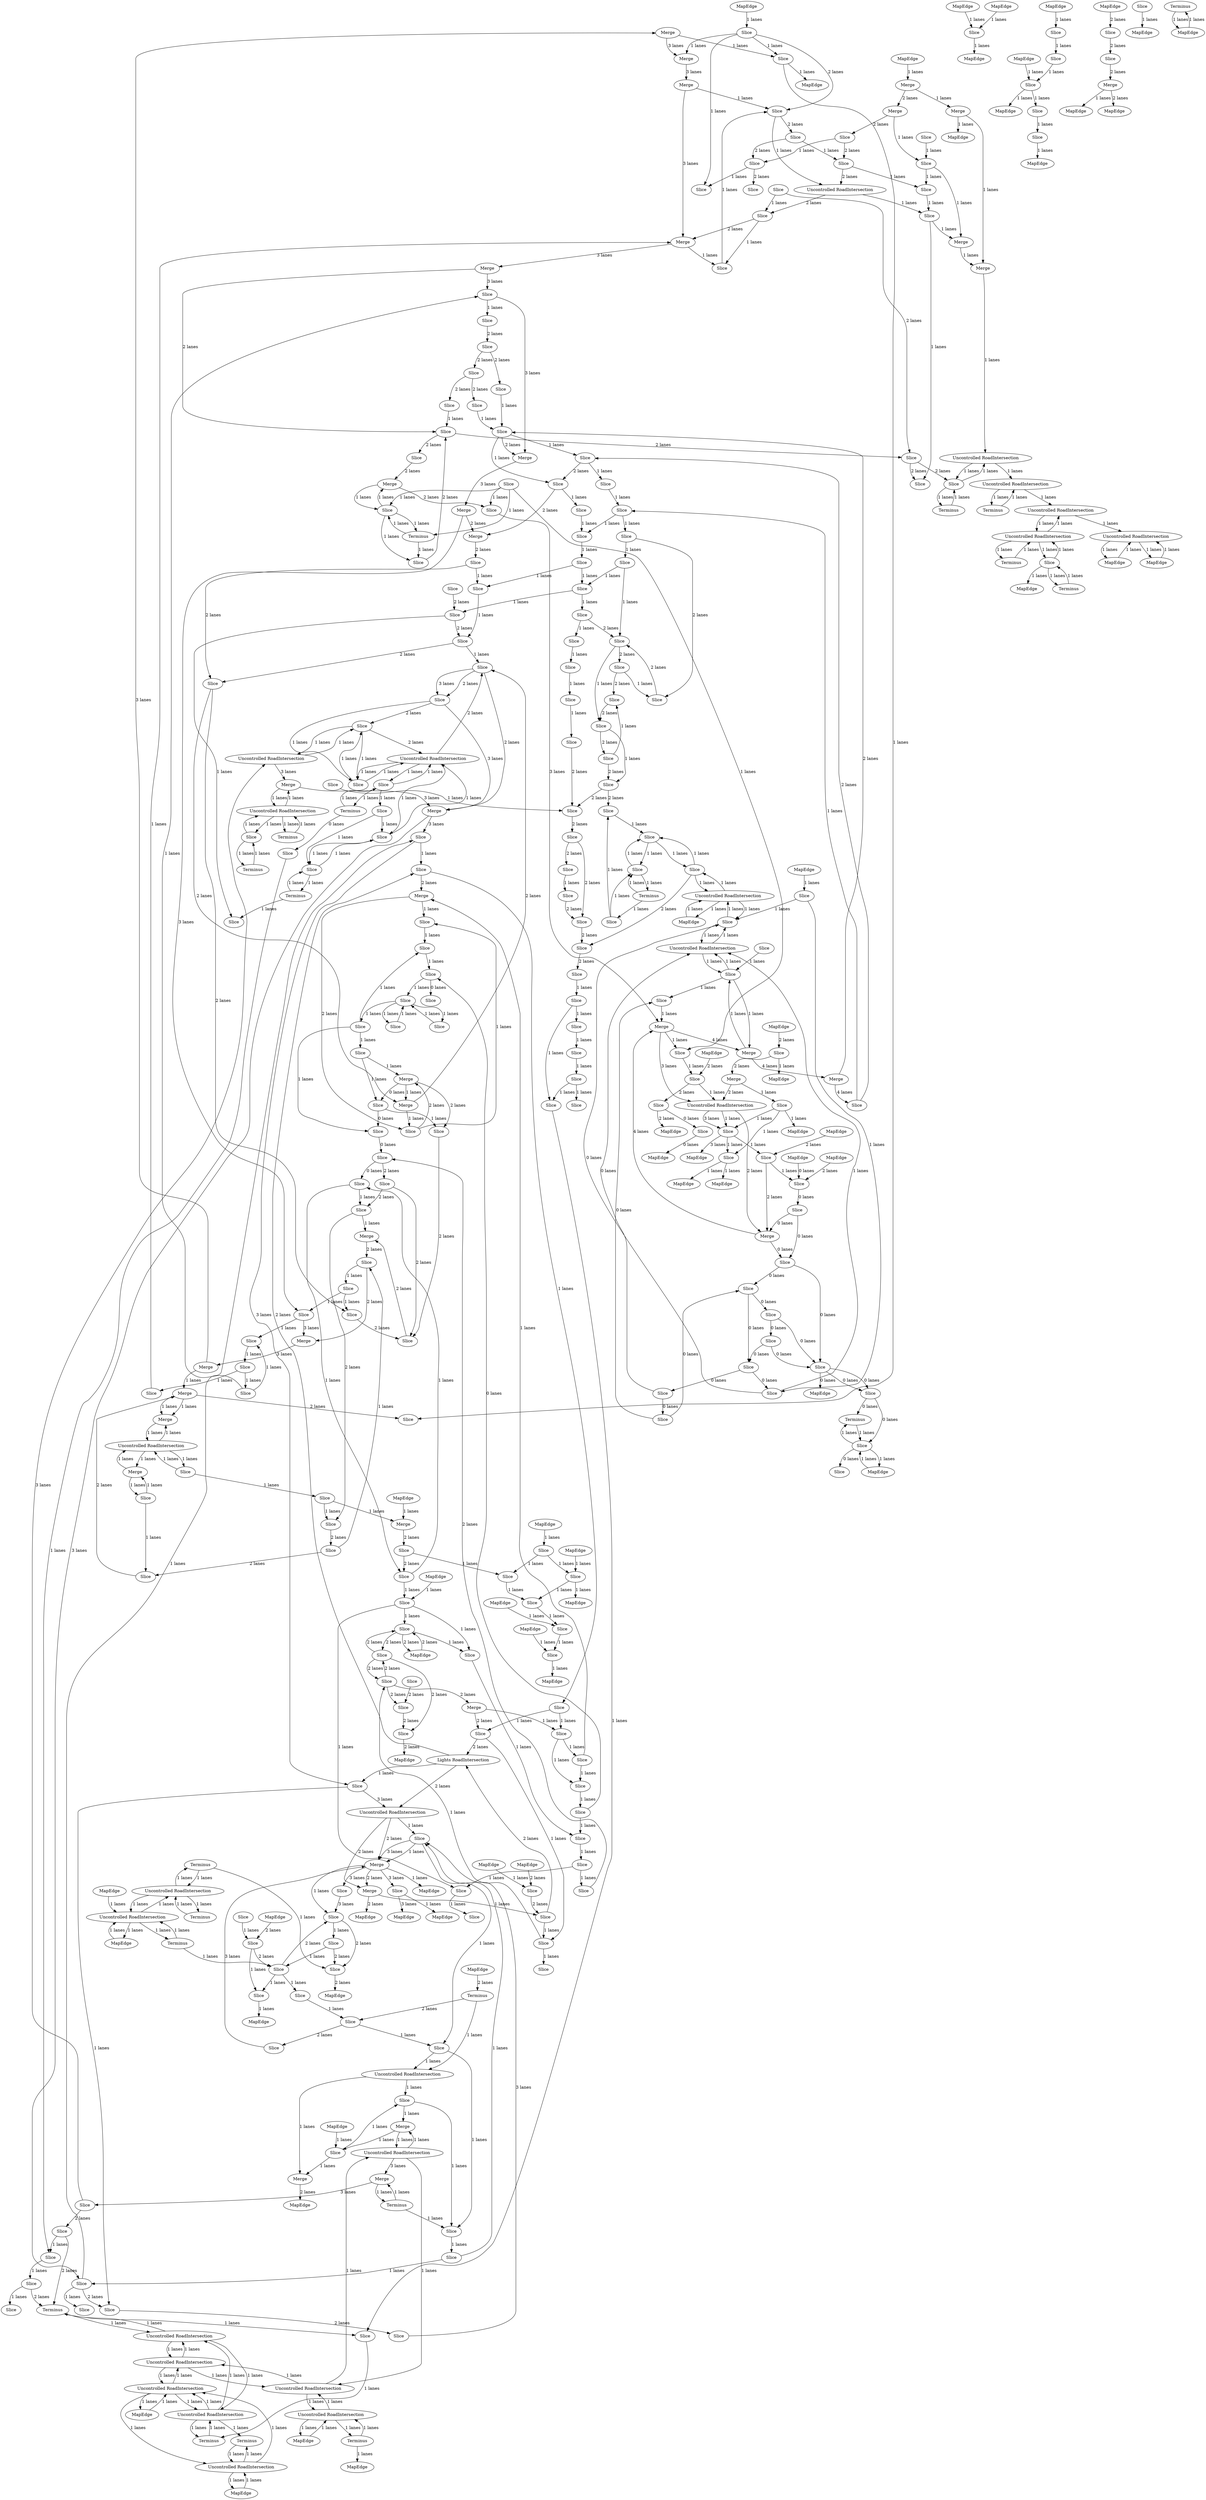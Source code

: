 digraph {
    0 [ label = "Merge" ]
    1 [ label = "MapEdge" ]
    2 [ label = "Merge" ]
    3 [ label = "Slice" ]
    4 [ label = "Lights RoadIntersection" ]
    5 [ label = "Merge" ]
    6 [ label = "Merge" ]
    7 [ label = "Merge" ]
    8 [ label = "Slice" ]
    9 [ label = "MapEdge" ]
    10 [ label = "Uncontrolled RoadIntersection" ]
    11 [ label = "Slice" ]
    12 [ label = "Terminus" ]
    13 [ label = "Uncontrolled RoadIntersection" ]
    14 [ label = "Merge" ]
    15 [ label = "MapEdge" ]
    16 [ label = "MapEdge" ]
    17 [ label = "MapEdge" ]
    18 [ label = "Terminus" ]
    19 [ label = "MapEdge" ]
    20 [ label = "Slice" ]
    21 [ label = "Slice" ]
    22 [ label = "MapEdge" ]
    23 [ label = "Merge" ]
    24 [ label = "Uncontrolled RoadIntersection" ]
    25 [ label = "MapEdge" ]
    26 [ label = "Merge" ]
    27 [ label = "Slice" ]
    28 [ label = "MapEdge" ]
    29 [ label = "Slice" ]
    30 [ label = "Merge" ]
    31 [ label = "Terminus" ]
    32 [ label = "Merge" ]
    33 [ label = "Slice" ]
    34 [ label = "Uncontrolled RoadIntersection" ]
    35 [ label = "Terminus" ]
    36 [ label = "Merge" ]
    37 [ label = "Merge" ]
    38 [ label = "Uncontrolled RoadIntersection" ]
    39 [ label = "Terminus" ]
    40 [ label = "Uncontrolled RoadIntersection" ]
    41 [ label = "Terminus" ]
    42 [ label = "Merge" ]
    43 [ label = "Slice" ]
    44 [ label = "Slice" ]
    45 [ label = "Merge" ]
    46 [ label = "Terminus" ]
    47 [ label = "MapEdge" ]
    48 [ label = "Uncontrolled RoadIntersection" ]
    49 [ label = "Merge" ]
    50 [ label = "Slice" ]
    51 [ label = "Slice" ]
    52 [ label = "Merge" ]
    53 [ label = "Slice" ]
    54 [ label = "Slice" ]
    55 [ label = "Merge" ]
    56 [ label = "Slice" ]
    57 [ label = "Merge" ]
    58 [ label = "Merge" ]
    59 [ label = "Slice" ]
    60 [ label = "Slice" ]
    61 [ label = "MapEdge" ]
    62 [ label = "MapEdge" ]
    63 [ label = "MapEdge" ]
    64 [ label = "Slice" ]
    65 [ label = "Slice" ]
    66 [ label = "Slice" ]
    67 [ label = "Slice" ]
    68 [ label = "Merge" ]
    69 [ label = "Merge" ]
    70 [ label = "MapEdge" ]
    71 [ label = "Slice" ]
    72 [ label = "Slice" ]
    73 [ label = "Slice" ]
    74 [ label = "Slice" ]
    75 [ label = "Slice" ]
    76 [ label = "Uncontrolled RoadIntersection" ]
    77 [ label = "Uncontrolled RoadIntersection" ]
    78 [ label = "Uncontrolled RoadIntersection" ]
    79 [ label = "Slice" ]
    80 [ label = "MapEdge" ]
    81 [ label = "Slice" ]
    82 [ label = "Slice" ]
    83 [ label = "MapEdge" ]
    84 [ label = "Terminus" ]
    85 [ label = "MapEdge" ]
    86 [ label = "Uncontrolled RoadIntersection" ]
    87 [ label = "Terminus" ]
    88 [ label = "Uncontrolled RoadIntersection" ]
    89 [ label = "MapEdge" ]
    90 [ label = "Merge" ]
    91 [ label = "MapEdge" ]
    92 [ label = "MapEdge" ]
    93 [ label = "Slice" ]
    94 [ label = "Slice" ]
    95 [ label = "Slice" ]
    96 [ label = "Slice" ]
    97 [ label = "Uncontrolled RoadIntersection" ]
    98 [ label = "Slice" ]
    99 [ label = "MapEdge" ]
    100 [ label = "Slice" ]
    101 [ label = "Slice" ]
    102 [ label = "MapEdge" ]
    103 [ label = "Slice" ]
    104 [ label = "Slice" ]
    105 [ label = "Slice" ]
    106 [ label = "Slice" ]
    107 [ label = "Slice" ]
    108 [ label = "Slice" ]
    109 [ label = "Merge" ]
    110 [ label = "Merge" ]
    111 [ label = "Slice" ]
    112 [ label = "Slice" ]
    113 [ label = "Slice" ]
    114 [ label = "Slice" ]
    115 [ label = "Slice" ]
    116 [ label = "Slice" ]
    117 [ label = "Slice" ]
    118 [ label = "Slice" ]
    119 [ label = "Slice" ]
    120 [ label = "Slice" ]
    121 [ label = "Slice" ]
    122 [ label = "Slice" ]
    123 [ label = "Slice" ]
    124 [ label = "MapEdge" ]
    125 [ label = "MapEdge" ]
    126 [ label = "Slice" ]
    127 [ label = "MapEdge" ]
    128 [ label = "Slice" ]
    129 [ label = "Slice" ]
    130 [ label = "Merge" ]
    131 [ label = "Merge" ]
    132 [ label = "Terminus" ]
    133 [ label = "Slice" ]
    134 [ label = "Slice" ]
    135 [ label = "MapEdge" ]
    136 [ label = "MapEdge" ]
    137 [ label = "Slice" ]
    138 [ label = "Slice" ]
    139 [ label = "Slice" ]
    140 [ label = "MapEdge" ]
    141 [ label = "MapEdge" ]
    142 [ label = "Slice" ]
    143 [ label = "Slice" ]
    144 [ label = "Slice" ]
    145 [ label = "Uncontrolled RoadIntersection" ]
    146 [ label = "MapEdge" ]
    147 [ label = "Terminus" ]
    148 [ label = "MapEdge" ]
    149 [ label = "Slice" ]
    150 [ label = "Slice" ]
    151 [ label = "Slice" ]
    152 [ label = "MapEdge" ]
    153 [ label = "MapEdge" ]
    154 [ label = "Slice" ]
    155 [ label = "Slice" ]
    156 [ label = "Slice" ]
    157 [ label = "Slice" ]
    158 [ label = "MapEdge" ]
    159 [ label = "Slice" ]
    160 [ label = "Slice" ]
    161 [ label = "Terminus" ]
    162 [ label = "MapEdge" ]
    163 [ label = "Uncontrolled RoadIntersection" ]
    164 [ label = "Uncontrolled RoadIntersection" ]
    165 [ label = "Slice" ]
    166 [ label = "Slice" ]
    167 [ label = "Slice" ]
    168 [ label = "Slice" ]
    169 [ label = "Slice" ]
    170 [ label = "Slice" ]
    171 [ label = "Slice" ]
    172 [ label = "Slice" ]
    173 [ label = "Slice" ]
    174 [ label = "Slice" ]
    175 [ label = "Slice" ]
    176 [ label = "Slice" ]
    177 [ label = "Slice" ]
    178 [ label = "MapEdge" ]
    179 [ label = "Slice" ]
    180 [ label = "Slice" ]
    181 [ label = "Slice" ]
    182 [ label = "Uncontrolled RoadIntersection" ]
    183 [ label = "Slice" ]
    184 [ label = "MapEdge" ]
    185 [ label = "MapEdge" ]
    186 [ label = "Slice" ]
    187 [ label = "Merge" ]
    188 [ label = "Merge" ]
    189 [ label = "Slice" ]
    190 [ label = "Slice" ]
    191 [ label = "Slice" ]
    192 [ label = "Slice" ]
    193 [ label = "Slice" ]
    194 [ label = "Slice" ]
    195 [ label = "Slice" ]
    196 [ label = "Slice" ]
    197 [ label = "Slice" ]
    198 [ label = "Merge" ]
    199 [ label = "Slice" ]
    200 [ label = "Slice" ]
    201 [ label = "Slice" ]
    202 [ label = "Merge" ]
    203 [ label = "Slice" ]
    204 [ label = "Uncontrolled RoadIntersection" ]
    205 [ label = "Slice" ]
    206 [ label = "Slice" ]
    207 [ label = "Slice" ]
    208 [ label = "Slice" ]
    209 [ label = "Slice" ]
    210 [ label = "Merge" ]
    211 [ label = "Slice" ]
    212 [ label = "Slice" ]
    213 [ label = "Slice" ]
    214 [ label = "Slice" ]
    215 [ label = "MapEdge" ]
    216 [ label = "Slice" ]
    217 [ label = "MapEdge" ]
    218 [ label = "MapEdge" ]
    219 [ label = "Slice" ]
    220 [ label = "Slice" ]
    221 [ label = "Slice" ]
    222 [ label = "Slice" ]
    223 [ label = "Slice" ]
    224 [ label = "Slice" ]
    225 [ label = "Slice" ]
    226 [ label = "Slice" ]
    227 [ label = "Slice" ]
    228 [ label = "Slice" ]
    229 [ label = "Slice" ]
    230 [ label = "Slice" ]
    231 [ label = "Slice" ]
    232 [ label = "Terminus" ]
    233 [ label = "Slice" ]
    234 [ label = "Slice" ]
    235 [ label = "Slice" ]
    236 [ label = "Slice" ]
    237 [ label = "Merge" ]
    238 [ label = "Merge" ]
    239 [ label = "Slice" ]
    240 [ label = "Slice" ]
    241 [ label = "Terminus" ]
    242 [ label = "MapEdge" ]
    243 [ label = "Uncontrolled RoadIntersection" ]
    244 [ label = "Uncontrolled RoadIntersection" ]
    245 [ label = "MapEdge" ]
    246 [ label = "Slice" ]
    247 [ label = "Slice" ]
    248 [ label = "Slice" ]
    249 [ label = "Slice" ]
    250 [ label = "Slice" ]
    251 [ label = "Slice" ]
    252 [ label = "Slice" ]
    253 [ label = "Terminus" ]
    254 [ label = "Slice" ]
    255 [ label = "Slice" ]
    256 [ label = "Uncontrolled RoadIntersection" ]
    257 [ label = "Slice" ]
    258 [ label = "Slice" ]
    259 [ label = "MapEdge" ]
    260 [ label = "MapEdge" ]
    261 [ label = "Merge" ]
    262 [ label = "Slice" ]
    263 [ label = "Slice" ]
    264 [ label = "Slice" ]
    265 [ label = "MapEdge" ]
    266 [ label = "Slice" ]
    267 [ label = "MapEdge" ]
    268 [ label = "Slice" ]
    269 [ label = "Slice" ]
    270 [ label = "Slice" ]
    271 [ label = "Slice" ]
    272 [ label = "Slice" ]
    273 [ label = "Slice" ]
    274 [ label = "Slice" ]
    275 [ label = "Slice" ]
    276 [ label = "Slice" ]
    277 [ label = "Slice" ]
    278 [ label = "Slice" ]
    279 [ label = "Slice" ]
    280 [ label = "Slice" ]
    281 [ label = "Slice" ]
    282 [ label = "Slice" ]
    283 [ label = "Slice" ]
    284 [ label = "Slice" ]
    285 [ label = "Slice" ]
    286 [ label = "Slice" ]
    287 [ label = "Slice" ]
    288 [ label = "Slice" ]
    289 [ label = "Slice" ]
    290 [ label = "Slice" ]
    291 [ label = "Slice" ]
    292 [ label = "Slice" ]
    293 [ label = "Slice" ]
    294 [ label = "Slice" ]
    295 [ label = "Terminus" ]
    296 [ label = "Slice" ]
    297 [ label = "Slice" ]
    298 [ label = "Slice" ]
    299 [ label = "Slice" ]
    300 [ label = "MapEdge" ]
    301 [ label = "MapEdge" ]
    302 [ label = "Slice" ]
    303 [ label = "Slice" ]
    304 [ label = "Slice" ]
    305 [ label = "Slice" ]
    306 [ label = "Slice" ]
    307 [ label = "Slice" ]
    308 [ label = "Uncontrolled RoadIntersection" ]
    309 [ label = "Terminus" ]
    310 [ label = "Slice" ]
    311 [ label = "MapEdge" ]
    312 [ label = "Slice" ]
    313 [ label = "Slice" ]
    314 [ label = "Merge" ]
    315 [ label = "Slice" ]
    316 [ label = "Merge" ]
    317 [ label = "Slice" ]
    318 [ label = "MapEdge" ]
    319 [ label = "Slice" ]
    320 [ label = "MapEdge" ]
    321 [ label = "MapEdge" ]
    322 [ label = "MapEdge" ]
    323 [ label = "Slice" ]
    324 [ label = "MapEdge" ]
    325 [ label = "Slice" ]
    326 [ label = "MapEdge" ]
    327 [ label = "Slice" ]
    328 [ label = "Slice" ]
    329 [ label = "Slice" ]
    330 [ label = "MapEdge" ]
    331 [ label = "MapEdge" ]
    332 [ label = "Slice" ]
    333 [ label = "Slice" ]
    334 [ label = "Slice" ]
    335 [ label = "Slice" ]
    336 [ label = "Slice" ]
    337 [ label = "Slice" ]
    338 [ label = "Slice" ]
    339 [ label = "Slice" ]
    340 [ label = "Slice" ]
    341 [ label = "Slice" ]
    342 [ label = "Slice" ]
    343 [ label = "Slice" ]
    344 [ label = "Slice" ]
    345 [ label = "MapEdge" ]
    346 [ label = "Slice" ]
    347 [ label = "Slice" ]
    348 [ label = "Slice" ]
    349 [ label = "Uncontrolled RoadIntersection" ]
    350 [ label = "Slice" ]
    351 [ label = "Slice" ]
    352 [ label = "Slice" ]
    353 [ label = "Slice" ]
    354 [ label = "Slice" ]
    355 [ label = "MapEdge" ]
    356 [ label = "Uncontrolled RoadIntersection" ]
    357 [ label = "Terminus" ]
    358 [ label = "Merge" ]
    359 [ label = "Slice" ]
    360 [ label = "Terminus" ]
    361 [ label = "Slice" ]
    362 [ label = "Merge" ]
    363 [ label = "Terminus" ]
    364 [ label = "Uncontrolled RoadIntersection" ]
    365 [ label = "Slice" ]
    366 [ label = "Terminus" ]
    367 [ label = "MapEdge" ]
    368 [ label = "Slice" ]
    369 [ label = "MapEdge" ]
    370 [ label = "MapEdge" ]
    371 [ label = "Slice" ]
    372 [ label = "Slice" ]
    0 -> 66 [ label = "1 lanes" ]
    66 -> 1 [ label = "1 lanes" ]
    2 -> 283 [ label = "2 lanes" ]
    283 -> 3 [ label = "2 lanes" ]
    4 -> 247 [ label = "2 lanes" ]
    247 -> 5 [ label = "2 lanes" ]
    6 -> 7 [ label = "2 lanes" ]
    8 -> 338 [ label = "2 lanes" ]
    338 -> 9 [ label = "2 lanes" ]
    10 -> 30 [ label = "3 lanes" ]
    30 -> 11 [ label = "3 lanes" ]
    12 -> 13 [ label = "1 lanes" ]
    14 -> 36 [ label = "1 lanes" ]
    36 -> 15 [ label = "1 lanes" ]
    16 -> 346 [ label = "1 lanes" ]
    346 -> 17 [ label = "1 lanes" ]
    18 -> 138 [ label = "1 lanes" ]
    138 -> 18 [ label = "1 lanes" ]
    138 -> 19 [ label = "1 lanes" ]
    19 -> 138 [ label = "1 lanes" ]
    20 -> 21 [ label = "1 lanes" ]
    21 -> 137 [ label = "1 lanes" ]
    137 -> 22 [ label = "1 lanes" ]
    23 -> 106 [ label = "1 lanes" ]
    106 -> 219 [ label = "1 lanes" ]
    219 -> 5 [ label = "1 lanes" ]
    24 -> 25 [ label = "1 lanes" ]
    25 -> 24 [ label = "1 lanes" ]
    26 -> 60 [ label = "1 lanes" ]
    60 -> 27 [ label = "1 lanes" ]
    26 -> 208 [ label = "2 lanes" ]
    208 -> 210 [ label = "2 lanes" ]
    28 -> 29 [ label = "1 lanes" ]
    30 -> 31 [ label = "1 lanes" ]
    31 -> 30 [ label = "1 lanes" ]
    5 -> 27 [ label = "1 lanes" ]
    32 -> 235 [ label = "0 lanes" ]
    235 -> 299 [ label = "0 lanes" ]
    299 -> 107 [ label = "0 lanes" ]
    107 -> 33 [ label = "0 lanes" ]
    34 -> 35 [ label = "1 lanes" ]
    35 -> 34 [ label = "1 lanes" ]
    36 -> 37 [ label = "1 lanes" ]
    38 -> 40 [ label = "1 lanes" ]
    40 -> 38 [ label = "1 lanes" ]
    40 -> 39 [ label = "1 lanes" ]
    39 -> 40 [ label = "1 lanes" ]
    40 -> 354 [ label = "1 lanes" ]
    354 -> 40 [ label = "1 lanes" ]
    354 -> 41 [ label = "1 lanes" ]
    41 -> 354 [ label = "1 lanes" ]
    42 -> 368 [ label = "2 lanes" ]
    368 -> 43 [ label = "2 lanes" ]
    44 -> 372 [ label = "1 lanes" ]
    372 -> 220 [ label = "1 lanes" ]
    45 -> 304 [ label = "1 lanes" ]
    304 -> 182 [ label = "1 lanes" ]
    182 -> 120 [ label = "1 lanes" ]
    120 -> 110 [ label = "1 lanes" ]
    110 -> 37 [ label = "1 lanes" ]
    37 -> 308 [ label = "1 lanes" ]
    308 -> 356 [ label = "1 lanes" ]
    356 -> 38 [ label = "1 lanes" ]
    38 -> 24 [ label = "1 lanes" ]
    46 -> 86 [ label = "1 lanes" ]
    86 -> 46 [ label = "1 lanes" ]
    86 -> 34 [ label = "1 lanes" ]
    34 -> 86 [ label = "1 lanes" ]
    34 -> 47 [ label = "1 lanes" ]
    47 -> 34 [ label = "1 lanes" ]
    48 -> 49 [ label = "2 lanes" ]
    50 -> 51 [ label = "0 lanes" ]
    52 -> 53 [ label = "0 lanes" ]
    54 -> 55 [ label = "2 lanes" ]
    56 -> 228 [ label = "2 lanes" ]
    228 -> 58 [ label = "2 lanes" ]
    58 -> 118 [ label = "2 lanes" ]
    118 -> 57 [ label = "2 lanes" ]
    264 -> 58 [ label = "1 lanes" ]
    27 -> 96 [ label = "1 lanes" ]
    96 -> 222 [ label = "1 lanes" ]
    222 -> 59 [ label = "1 lanes" ]
    5 -> 60 [ label = "2 lanes" ]
    60 -> 32 [ label = "2 lanes" ]
    55 -> 61 [ label = "1 lanes" ]
    62 -> 12 [ label = "2 lanes" ]
    63 -> 64 [ label = "1 lanes" ]
    65 -> 66 [ label = "1 lanes" ]
    66 -> 67 [ label = "1 lanes" ]
    68 -> 69 [ label = "4 lanes" ]
    70 -> 29 [ label = "2 lanes" ]
    29 -> 71 [ label = "2 lanes" ]
    72 -> 257 [ label = "1 lanes" ]
    257 -> 154 [ label = "1 lanes" ]
    154 -> 73 [ label = "1 lanes" ]
    74 -> 75 [ label = "0 lanes" ]
    76 -> 145 [ label = "1 lanes" ]
    145 -> 76 [ label = "1 lanes" ]
    145 -> 77 [ label = "1 lanes" ]
    77 -> 145 [ label = "1 lanes" ]
    78 -> 79 [ label = "1 lanes" ]
    79 -> 78 [ label = "1 lanes" ]
    80 -> 20 [ label = "1 lanes" ]
    81 -> 312 [ label = "1 lanes" ]
    312 -> 82 [ label = "1 lanes" ]
    83 -> 77 [ label = "1 lanes" ]
    77 -> 83 [ label = "1 lanes" ]
    77 -> 84 [ label = "1 lanes" ]
    84 -> 77 [ label = "1 lanes" ]
    64 -> 75 [ label = "1 lanes" ]
    53 -> 195 [ label = "0 lanes" ]
    195 -> 191 [ label = "0 lanes" ]
    191 -> 74 [ label = "0 lanes" ]
    75 -> 78 [ label = "1 lanes" ]
    78 -> 75 [ label = "1 lanes" ]
    78 -> 85 [ label = "1 lanes" ]
    85 -> 78 [ label = "1 lanes" ]
    86 -> 87 [ label = "1 lanes" ]
    87 -> 86 [ label = "1 lanes" ]
    75 -> 88 [ label = "1 lanes" ]
    88 -> 75 [ label = "1 lanes" ]
    52 -> 198 [ label = "4 lanes" ]
    198 -> 68 [ label = "4 lanes" ]
    51 -> 89 [ label = "0 lanes" ]
    90 -> 72 [ label = "1 lanes" ]
    72 -> 258 [ label = "1 lanes" ]
    258 -> 91 [ label = "1 lanes" ]
    92 -> 73 [ label = "0 lanes" ]
    73 -> 155 [ label = "0 lanes" ]
    155 -> 53 [ label = "0 lanes" ]
    93 -> 214 [ label = "1 lanes" ]
    214 -> 94 [ label = "1 lanes" ]
    95 -> 96 [ label = "1 lanes" ]
    210 -> 246 [ label = "3 lanes" ]
    246 -> 248 [ label = "3 lanes" ]
    248 -> 48 [ label = "3 lanes" ]
    97 -> 203 [ label = "1 lanes" ]
    203 -> 97 [ label = "1 lanes" ]
    203 -> 250 [ label = "1 lanes" ]
    250 -> 203 [ label = "1 lanes" ]
    250 -> 204 [ label = "1 lanes" ]
    204 -> 250 [ label = "1 lanes" ]
    98 -> 99 [ label = "1 lanes" ]
    100 -> 101 [ label = "1 lanes" ]
    102 -> 319 [ label = "2 lanes" ]
    319 -> 90 [ label = "2 lanes" ]
    90 -> 256 [ label = "2 lanes" ]
    256 -> 52 [ label = "2 lanes" ]
    347 -> 103 [ label = "1 lanes" ]
    104 -> 180 [ label = "1 lanes" ]
    180 -> 189 [ label = "1 lanes" ]
    189 -> 105 [ label = "1 lanes" ]
    104 -> 106 [ label = "1 lanes" ]
    103 -> 107 [ label = "2 lanes" ]
    107 -> 225 [ label = "2 lanes" ]
    225 -> 264 [ label = "2 lanes" ]
    264 -> 108 [ label = "2 lanes" ]
    109 -> 113 [ label = "1 lanes" ]
    113 -> 110 [ label = "1 lanes" ]
    111 -> 122 [ label = "1 lanes" ]
    122 -> 93 [ label = "1 lanes" ]
    93 -> 111 [ label = "1 lanes" ]
    112 -> 113 [ label = "1 lanes" ]
    113 -> 114 [ label = "1 lanes" ]
    115 -> 183 [ label = "1 lanes" ]
    183 -> 116 [ label = "1 lanes" ]
    117 -> 118 [ label = "1 lanes" ]
    118 -> 230 [ label = "1 lanes" ]
    230 -> 313 [ label = "1 lanes" ]
    313 -> 111 [ label = "1 lanes" ]
    119 -> 181 [ label = "1 lanes" ]
    181 -> 114 [ label = "1 lanes" ]
    114 -> 120 [ label = "1 lanes" ]
    120 -> 121 [ label = "1 lanes" ]
    122 -> 123 [ label = "1 lanes" ]
    124 -> 42 [ label = "1 lanes" ]
    126 -> 54 [ label = "2 lanes" ]
    55 -> 127 [ label = "2 lanes" ]
    128 -> 59 [ label = "1 lanes" ]
    59 -> 128 [ label = "1 lanes" ]
    129 -> 59 [ label = "1 lanes" ]
    59 -> 129 [ label = "1 lanes" ]
    130 -> 142 [ label = "1 lanes" ]
    142 -> 131 [ label = "1 lanes" ]
    130 -> 10 [ label = "1 lanes" ]
    10 -> 130 [ label = "1 lanes" ]
    10 -> 243 [ label = "1 lanes" ]
    243 -> 10 [ label = "1 lanes" ]
    243 -> 76 [ label = "1 lanes" ]
    76 -> 243 [ label = "1 lanes" ]
    76 -> 163 [ label = "1 lanes" ]
    163 -> 76 [ label = "1 lanes" ]
    163 -> 132 [ label = "1 lanes" ]
    132 -> 163 [ label = "1 lanes" ]
    133 -> 134 [ label = "1 lanes" ]
    134 -> 135 [ label = "1 lanes" ]
    136 -> 137 [ label = "1 lanes" ]
    137 -> 133 [ label = "1 lanes" ]
    138 -> 139 [ label = "0 lanes" ]
    140 -> 34 [ label = "1 lanes" ]
    141 -> 142 [ label = "1 lanes" ]
    142 -> 361 [ label = "1 lanes" ]
    361 -> 336 [ label = "1 lanes" ]
    336 -> 315 [ label = "1 lanes" ]
    315 -> 262 [ label = "1 lanes" ]
    143 -> 144 [ label = "2 lanes" ]
    31 -> 336 [ label = "1 lanes" ]
    46 -> 144 [ label = "1 lanes" ]
    50 -> 125 [ label = "2 lanes" ]
    74 -> 88 [ label = "1 lanes" ]
    145 -> 146 [ label = "1 lanes" ]
    146 -> 145 [ label = "1 lanes" ]
    145 -> 164 [ label = "1 lanes" ]
    164 -> 145 [ label = "1 lanes" ]
    164 -> 147 [ label = "1 lanes" ]
    147 -> 164 [ label = "1 lanes" ]
    220 -> 347 [ label = "1 lanes" ]
    148 -> 24 [ label = "1 lanes" ]
    24 -> 148 [ label = "1 lanes" ]
    65 -> 149 [ label = "1 lanes" ]
    150 -> 151 [ label = "1 lanes" ]
    53 -> 196 [ label = "0 lanes" ]
    196 -> 152 [ label = "0 lanes" ]
    153 -> 154 [ label = "2 lanes" ]
    154 -> 52 [ label = "2 lanes" ]
    155 -> 52 [ label = "0 lanes" ]
    156 -> 294 [ label = "2 lanes" ]
    294 -> 7 [ label = "2 lanes" ]
    3 -> 358 [ label = "2 lanes" ]
    358 -> 157 [ label = "2 lanes" ]
    157 -> 198 [ label = "3 lanes" ]
    198 -> 256 [ label = "3 lanes" ]
    256 -> 257 [ label = "3 lanes" ]
    257 -> 158 [ label = "3 lanes" ]
    159 -> 160 [ label = "1 lanes" ]
    161 -> 162 [ label = "1 lanes" ]
    162 -> 161 [ label = "1 lanes" ]
    164 -> 163 [ label = "1 lanes" ]
    163 -> 164 [ label = "1 lanes" ]
    164 -> 84 [ label = "1 lanes" ]
    165 -> 166 [ label = "1 lanes" ]
    167 -> 352 [ label = "2 lanes" ]
    352 -> 344 [ label = "2 lanes" ]
    344 -> 168 [ label = "2 lanes" ]
    270 -> 351 [ label = "2 lanes" ]
    351 -> 169 [ label = "2 lanes" ]
    170 -> 270 [ label = "2 lanes" ]
    171 -> 170 [ label = "1 lanes" ]
    172 -> 171 [ label = "1 lanes" ]
    173 -> 172 [ label = "1 lanes" ]
    174 -> 147 [ label = "1 lanes" ]
    176 -> 175 [ label = "1 lanes" ]
    177 -> 166 [ label = "1 lanes" ]
    166 -> 174 [ label = "1 lanes" ]
    132 -> 174 [ label = "1 lanes" ]
    11 -> 176 [ label = "2 lanes" ]
    176 -> 132 [ label = "2 lanes" ]
    178 -> 14 [ label = "1 lanes" ]
    64 -> 74 [ label = "1 lanes" ]
    179 -> 23 [ label = "2 lanes" ]
    48 -> 316 [ label = "2 lanes" ]
    23 -> 180 [ label = "2 lanes" ]
    180 -> 4 [ label = "2 lanes" ]
    14 -> 109 [ label = "2 lanes" ]
    109 -> 150 [ label = "2 lanes" ]
    150 -> 181 [ label = "2 lanes" ]
    181 -> 182 [ label = "2 lanes" ]
    182 -> 183 [ label = "2 lanes" ]
    183 -> 314 [ label = "2 lanes" ]
    131 -> 184 [ label = "2 lanes" ]
    48 -> 212 [ label = "1 lanes" ]
    212 -> 335 [ label = "1 lanes" ]
    335 -> 13 [ label = "1 lanes" ]
    185 -> 255 [ label = "2 lanes" ]
    255 -> 50 [ label = "2 lanes" ]
    186 -> 353 [ label = "1 lanes" ]
    353 -> 42 [ label = "1 lanes" ]
    187 -> 188 [ label = "1 lanes" ]
    71 -> 189 [ label = "1 lanes" ]
    189 -> 179 [ label = "1 lanes" ]
    71 -> 4 [ label = "2 lanes" ]
    190 -> 191 [ label = "0 lanes" ]
    191 -> 194 [ label = "0 lanes" ]
    194 -> 88 [ label = "0 lanes" ]
    190 -> 196 [ label = "0 lanes" ]
    196 -> 197 [ label = "0 lanes" ]
    197 -> 18 [ label = "0 lanes" ]
    192 -> 190 [ label = "0 lanes" ]
    193 -> 82 [ label = "0 lanes" ]
    194 -> 193 [ label = "0 lanes" ]
    193 -> 195 [ label = "0 lanes" ]
    195 -> 192 [ label = "0 lanes" ]
    192 -> 196 [ label = "0 lanes" ]
    196 -> 197 [ label = "0 lanes" ]
    197 -> 138 [ label = "0 lanes" ]
    82 -> 198 [ label = "1 lanes" ]
    198 -> 199 [ label = "1 lanes" ]
    7 -> 159 [ label = "2 lanes" ]
    159 -> 227 [ label = "2 lanes" ]
    227 -> 26 [ label = "2 lanes" ]
    200 -> 287 [ label = "1 lanes" ]
    287 -> 201 [ label = "1 lanes" ]
    200 -> 156 [ label = "2 lanes" ]
    69 -> 285 [ label = "2 lanes" ]
    285 -> 202 [ label = "2 lanes" ]
    69 -> 200 [ label = "4 lanes" ]
    203 -> 204 [ label = "2 lanes" ]
    204 -> 208 [ label = "2 lanes" ]
    208 -> 209 [ label = "2 lanes" ]
    209 -> 203 [ label = "2 lanes" ]
    205 -> 302 [ label = "1 lanes" ]
    302 -> 206 [ label = "1 lanes" ]
    12 -> 334 [ label = "2 lanes" ]
    334 -> 207 [ label = "2 lanes" ]
    207 -> 316 [ label = "3 lanes" ]
    208 -> 209 [ label = "3 lanes" ]
    209 -> 210 [ label = "3 lanes" ]
    210 -> 262 [ label = "3 lanes" ]
    211 -> 212 [ label = "3 lanes" ]
    212 -> 316 [ label = "3 lanes" ]
    316 -> 213 [ label = "3 lanes" ]
    317 -> 144 [ label = "2 lanes" ]
    262 -> 249 [ label = "2 lanes" ]
    249 -> 211 [ label = "2 lanes" ]
    44 -> 8 [ label = "2 lanes" ]
    8 -> 44 [ label = "2 lanes" ]
    8 -> 179 [ label = "2 lanes" ]
    179 -> 8 [ label = "2 lanes" ]
    2 -> 214 [ label = "3 lanes" ]
    214 -> 202 [ label = "3 lanes" ]
    316 -> 216 [ label = "3 lanes" ]
    216 -> 215 [ label = "3 lanes" ]
    216 -> 217 [ label = "1 lanes" ]
    144 -> 218 [ label = "2 lanes" ]
    219 -> 224 [ label = "1 lanes" ]
    224 -> 221 [ label = "1 lanes" ]
    221 -> 220 [ label = "1 lanes" ]
    221 -> 222 [ label = "0 lanes" ]
    222 -> 223 [ label = "0 lanes" ]
    106 -> 224 [ label = "1 lanes" ]
    225 -> 228 [ label = "2 lanes" ]
    108 -> 117 [ label = "2 lanes" ]
    117 -> 240 [ label = "2 lanes" ]
    240 -> 188 [ label = "2 lanes" ]
    188 -> 67 [ label = "2 lanes" ]
    226 -> 289 [ label = "2 lanes" ]
    289 -> 292 [ label = "2 lanes" ]
    292 -> 227 [ label = "2 lanes" ]
    227 -> 231 [ label = "2 lanes" ]
    231 -> 228 [ label = "2 lanes" ]
    229 -> 288 [ label = "1 lanes" ]
    288 -> 269 [ label = "1 lanes" ]
    269 -> 173 [ label = "1 lanes" ]
    230 -> 231 [ label = "1 lanes" ]
    32 -> 26 [ label = "1 lanes" ]
    232 -> 233 [ label = "1 lanes" ]
    234 -> 235 [ label = "1 lanes" ]
    235 -> 56 [ label = "1 lanes" ]
    371 -> 348 [ label = "1 lanes" ]
    348 -> 236 [ label = "1 lanes" ]
    188 -> 237 [ label = "1 lanes" ]
    188 -> 237 [ label = "1 lanes" ]
    238 -> 239 [ label = "1 lanes" ]
    239 -> 238 [ label = "1 lanes" ]
    239 -> 240 [ label = "1 lanes" ]
    241 -> 244 [ label = "1 lanes" ]
    244 -> 241 [ label = "1 lanes" ]
    244 -> 242 [ label = "1 lanes" ]
    242 -> 244 [ label = "1 lanes" ]
    243 -> 244 [ label = "1 lanes" ]
    244 -> 243 [ label = "1 lanes" ]
    241 -> 245 [ label = "1 lanes" ]
    262 -> 246 [ label = "1 lanes" ]
    246 -> 247 [ label = "1 lanes" ]
    247 -> 104 [ label = "1 lanes" ]
    186 -> 349 [ label = "1 lanes" ]
    349 -> 186 [ label = "1 lanes" ]
    349 -> 237 [ label = "1 lanes" ]
    237 -> 349 [ label = "1 lanes" ]
    4 -> 248 [ label = "1 lanes" ]
    248 -> 249 [ label = "1 lanes" ]
    209 -> 250 [ label = "1 lanes" ]
    251 -> 175 [ label = "1 lanes" ]
    175 -> 268 [ label = "1 lanes" ]
    268 -> 252 [ label = "1 lanes" ]
    204 -> 340 [ label = "1 lanes" ]
    340 -> 204 [ label = "1 lanes" ]
    340 -> 253 [ label = "1 lanes" ]
    253 -> 340 [ label = "1 lanes" ]
    254 -> 199 [ label = "1 lanes" ]
    199 -> 255 [ label = "1 lanes" ]
    255 -> 256 [ label = "1 lanes" ]
    256 -> 257 [ label = "1 lanes" ]
    257 -> 258 [ label = "1 lanes" ]
    258 -> 259 [ label = "1 lanes" ]
    260 -> 65 [ label = "1 lanes" ]
    65 -> 261 [ label = "1 lanes" ]
    262 -> 263 [ label = "1 lanes" ]
    43 -> 371 [ label = "1 lanes" ]
    371 -> 44 [ label = "1 lanes" ]
    33 -> 264 [ label = "1 lanes" ]
    43 -> 33 [ label = "1 lanes" ]
    33 -> 43 [ label = "1 lanes" ]
    265 -> 266 [ label = "1 lanes" ]
    316 -> 267 [ label = "1 lanes" ]
    316 -> 49 [ label = "2 lanes" ]
    204 -> 341 [ label = "1 lanes" ]
    341 -> 204 [ label = "1 lanes" ]
    341 -> 343 [ label = "1 lanes" ]
    343 -> 341 [ label = "1 lanes" ]
    343 -> 232 [ label = "1 lanes" ]
    232 -> 343 [ label = "1 lanes" ]
    253 -> 251 [ label = "0 lanes" ]
    268 -> 132 [ label = "2 lanes" ]
    269 -> 273 [ label = "2 lanes" ]
    273 -> 278 [ label = "2 lanes" ]
    278 -> 277 [ label = "2 lanes" ]
    277 -> 280 [ label = "2 lanes" ]
    280 -> 276 [ label = "2 lanes" ]
    276 -> 274 [ label = "2 lanes" ]
    274 -> 270 [ label = "2 lanes" ]
    271 -> 270 [ label = "1 lanes" ]
    272 -> 273 [ label = "1 lanes" ]
    280 -> 274 [ label = "1 lanes" ]
    274 -> 275 [ label = "2 lanes" ]
    276 -> 277 [ label = "1 lanes" ]
    278 -> 279 [ label = "1 lanes" ]
    273 -> 280 [ label = "1 lanes" ]
    281 -> 279 [ label = "2 lanes" ]
    279 -> 273 [ label = "2 lanes" ]
    282 -> 283 [ label = "1 lanes" ]
    284 -> 285 [ label = "1 lanes" ]
    285 -> 156 [ label = "1 lanes" ]
    156 -> 286 [ label = "1 lanes" ]
    286 -> 287 [ label = "1 lanes" ]
    287 -> 281 [ label = "1 lanes" ]
    281 -> 272 [ label = "1 lanes" ]
    272 -> 288 [ label = "1 lanes" ]
    288 -> 289 [ label = "1 lanes" ]
    289 -> 233 [ label = "1 lanes" ]
    290 -> 303 [ label = "2 lanes" ]
    303 -> 282 [ label = "2 lanes" ]
    291 -> 201 [ label = "1 lanes" ]
    201 -> 229 [ label = "1 lanes" ]
    229 -> 160 [ label = "1 lanes" ]
    160 -> 292 [ label = "1 lanes" ]
    292 -> 208 [ label = "1 lanes" ]
    293 -> 285 [ label = "1 lanes" ]
    285 -> 294 [ label = "1 lanes" ]
    294 -> 291 [ label = "1 lanes" ]
    94 -> 290 [ label = "2 lanes" ]
    290 -> 293 [ label = "2 lanes" ]
    295 -> 298 [ label = "1 lanes" ]
    298 -> 295 [ label = "1 lanes" ]
    298 -> 296 [ label = "1 lanes" ]
    296 -> 298 [ label = "1 lanes" ]
    296 -> 79 [ label = "1 lanes" ]
    79 -> 296 [ label = "1 lanes" ]
    295 -> 297 [ label = "1 lanes" ]
    297 -> 275 [ label = "1 lanes" ]
    275 -> 296 [ label = "1 lanes" ]
    297 -> 298 [ label = "1 lanes" ]
    95 -> 299 [ label = "1 lanes" ]
    213 -> 317 [ label = "3 lanes" ]
    234 -> 32 [ label = "1 lanes" ]
    4 -> 48 [ label = "2 lanes" ]
    49 -> 300 [ label = "2 lanes" ]
    49 -> 71 [ label = "1 lanes" ]
    301 -> 302 [ label = "2 lanes" ]
    302 -> 332 [ label = "2 lanes" ]
    332 -> 317 [ label = "2 lanes" ]
    303 -> 284 [ label = "2 lanes" ]
    123 -> 314 [ label = "1 lanes" ]
    314 -> 116 [ label = "1 lanes" ]
    116 -> 304 [ label = "1 lanes" ]
    305 -> 283 [ label = "2 lanes" ]
    115 -> 306 [ label = "2 lanes" ]
    306 -> 121 [ label = "2 lanes" ]
    65 -> 304 [ label = "2 lanes" ]
    304 -> 119 [ label = "2 lanes" ]
    119 -> 151 [ label = "2 lanes" ]
    151 -> 307 [ label = "2 lanes" ]
    151 -> 149 [ label = "1 lanes" ]
    308 -> 310 [ label = "1 lanes" ]
    310 -> 308 [ label = "1 lanes" ]
    310 -> 309 [ label = "1 lanes" ]
    309 -> 310 [ label = "1 lanes" ]
    11 -> 97 [ label = "3 lanes" ]
    97 -> 362 [ label = "3 lanes" ]
    362 -> 210 [ label = "3 lanes" ]
    283 -> 306 [ label = "2 lanes" ]
    306 -> 310 [ label = "2 lanes" ]
    311 -> 126 [ label = "2 lanes" ]
    32 -> 56 [ label = "2 lanes" ]
    88 -> 312 [ label = "1 lanes" ]
    312 -> 88 [ label = "1 lanes" ]
    312 -> 68 [ label = "1 lanes" ]
    68 -> 312 [ label = "1 lanes" ]
    6 -> 313 [ label = "3 lanes" ]
    313 -> 57 [ label = "3 lanes" ]
    202 -> 6 [ label = "3 lanes" ]
    261 -> 45 [ label = "3 lanes" ]
    45 -> 314 [ label = "3 lanes" ]
    0 -> 261 [ label = "3 lanes" ]
    57 -> 187 [ label = "3 lanes" ]
    187 -> 0 [ label = "3 lanes" ]
    315 -> 212 [ label = "1 lanes" ]
    212 -> 316 [ label = "1 lanes" ]
    316 -> 317 [ label = "1 lanes" ]
    317 -> 143 [ label = "1 lanes" ]
    143 -> 332 [ label = "1 lanes" ]
    332 -> 206 [ label = "1 lanes" ]
    206 -> 318 [ label = "1 lanes" ]
    95 -> 234 [ label = "1 lanes" ]
    59 -> 95 [ label = "1 lanes" ]
    314 -> 2 [ label = "3 lanes" ]
    319 -> 320 [ label = "1 lanes" ]
    72 -> 321 [ label = "1 lanes" ]
    322 -> 328 [ label = "1 lanes" ]
    328 -> 323 [ label = "1 lanes" ]
    324 -> 329 [ label = "1 lanes" ]
    329 -> 325 [ label = "1 lanes" ]
    326 -> 327 [ label = "1 lanes" ]
    328 -> 329 [ label = "1 lanes" ]
    329 -> 330 [ label = "1 lanes" ]
    331 -> 73 [ label = "2 lanes" ]
    35 -> 332 [ label = "1 lanes" ]
    332 -> 333 [ label = "1 lanes" ]
    333 -> 334 [ label = "1 lanes" ]
    334 -> 335 [ label = "1 lanes" ]
    335 -> 336 [ label = "1 lanes" ]
    337 -> 339 [ label = "2 lanes" ]
    339 -> 338 [ label = "2 lanes" ]
    179 -> 339 [ label = "2 lanes" ]
    340 -> 342 [ label = "1 lanes" ]
    342 -> 341 [ label = "1 lanes" ]
    342 -> 343 [ label = "1 lanes" ]
    79 -> 344 [ label = "2 lanes" ]
    345 -> 346 [ label = "1 lanes" ]
    347 -> 348 [ label = "1 lanes" ]
    238 -> 349 [ label = "1 lanes" ]
    349 -> 238 [ label = "1 lanes" ]
    101 -> 165 [ label = "1 lanes" ]
    165 -> 350 [ label = "1 lanes" ]
    351 -> 352 [ label = "2 lanes" ]
    169 -> 167 [ label = "1 lanes" ]
    168 -> 177 [ label = "1 lanes" ]
    177 -> 100 [ label = "1 lanes" ]
    353 -> 108 [ label = "1 lanes" ]
    254 -> 359 [ label = "1 lanes" ]
    359 -> 305 [ label = "1 lanes" ]
    254 -> 360 [ label = "1 lanes" ]
    360 -> 305 [ label = "1 lanes" ]
    254 -> 157 [ label = "1 lanes" ]
    354 -> 355 [ label = "1 lanes" ]
    356 -> 357 [ label = "1 lanes" ]
    357 -> 356 [ label = "1 lanes" ]
    358 -> 359 [ label = "1 lanes" ]
    359 -> 358 [ label = "1 lanes" ]
    359 -> 360 [ label = "1 lanes" ]
    360 -> 359 [ label = "1 lanes" ]
    13 -> 361 [ label = "1 lanes" ]
    361 -> 130 [ label = "1 lanes" ]
    13 -> 131 [ label = "1 lanes" ]
    362 -> 364 [ label = "1 lanes" ]
    364 -> 362 [ label = "1 lanes" ]
    364 -> 363 [ label = "1 lanes" ]
    363 -> 364 [ label = "1 lanes" ]
    364 -> 365 [ label = "1 lanes" ]
    365 -> 364 [ label = "1 lanes" ]
    365 -> 366 [ label = "1 lanes" ]
    366 -> 365 [ label = "1 lanes" ]
    367 -> 44 [ label = "2 lanes" ]
    44 -> 367 [ label = "2 lanes" ]
    368 -> 323 [ label = "1 lanes" ]
    323 -> 325 [ label = "1 lanes" ]
    325 -> 327 [ label = "1 lanes" ]
    327 -> 266 [ label = "1 lanes" ]
    266 -> 369 [ label = "1 lanes" ]
    370 -> 371 [ label = "1 lanes" ]
    371 -> 372 [ label = "1 lanes" ]
}

